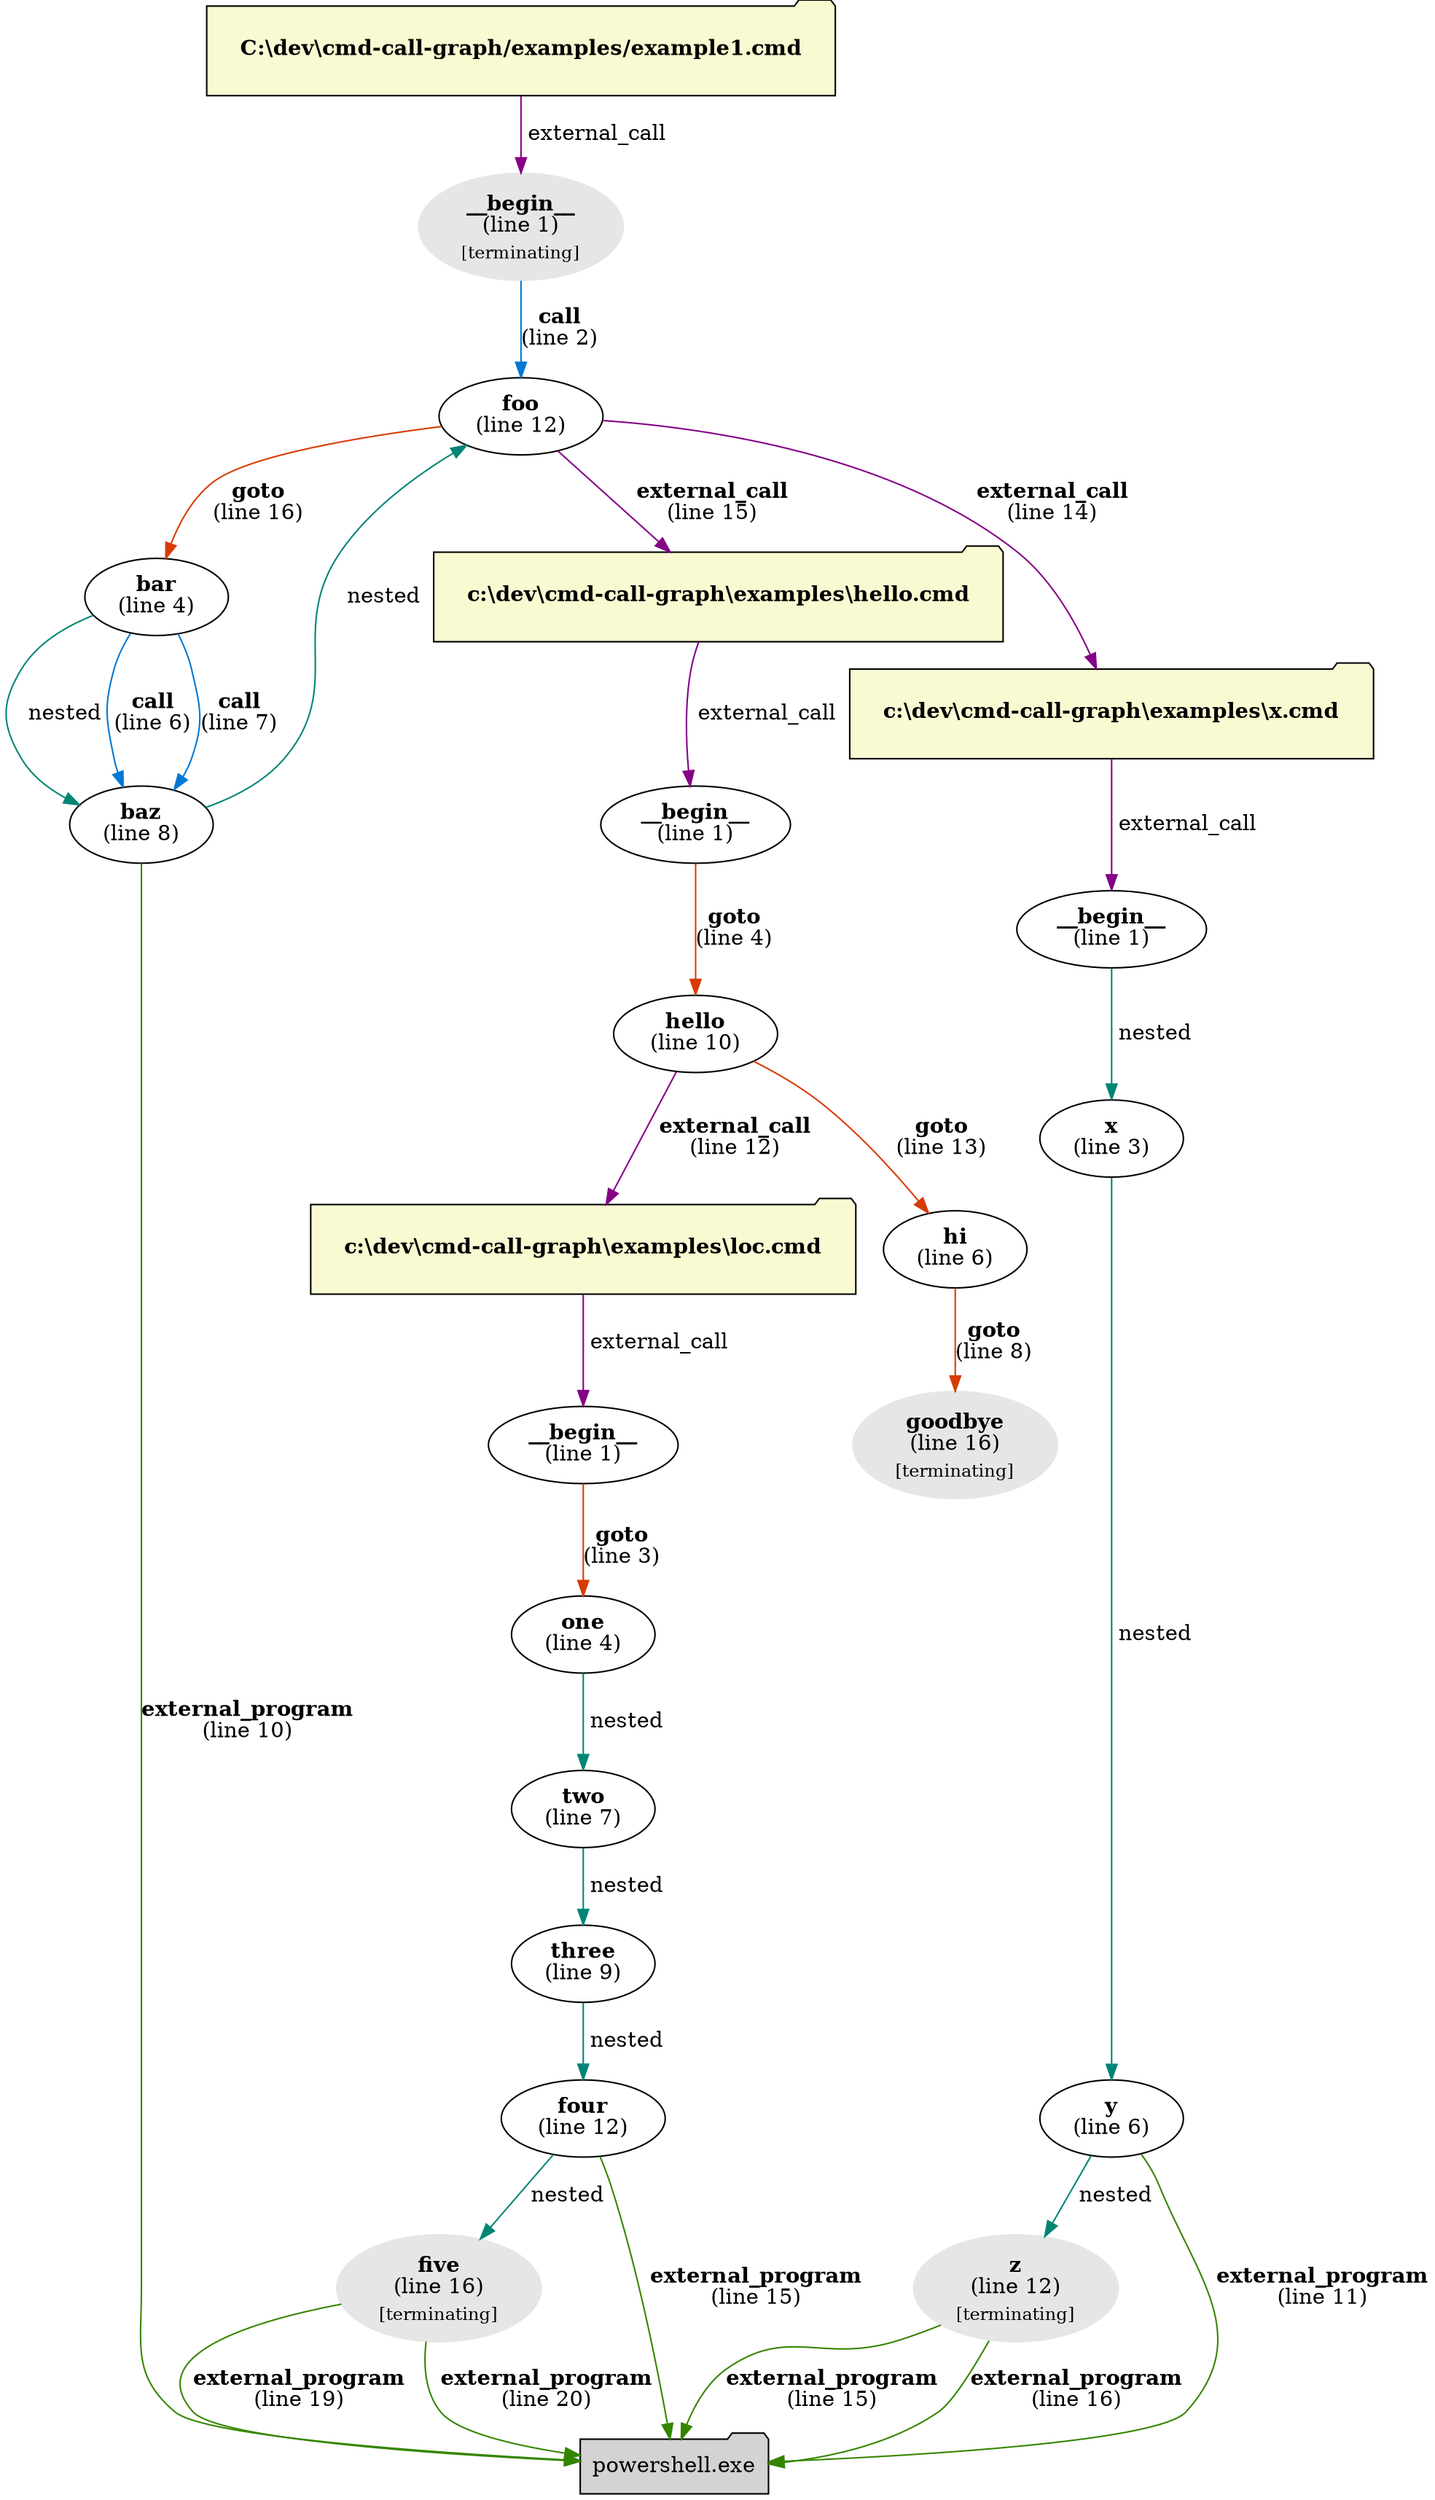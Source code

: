 digraph g {
"C:\dev\cmd-call-graph/examples/example1.cmd" [style=filled,fillcolor=lightgoldenrodyellow,shape=folder,margin=.3,label=<<b>C:\dev\cmd-call-graph/examples/example1.cmd</b>>]
"C:\dev\cmd-call-graph/examples/example1.cmd" -> "__begin__c:\dev\cmd-call-graph/examples/example1.cmd" [label=" external_call",color="#850085"]
"__begin__c:\dev\cmd-call-graph/examples/example1.cmd" [color="#e6e6e6",style=filled,label=<<b>__begin__</b><br/>(line 1)<br/><sub>[terminating]</sub>>]
"__begin__c:\dev\cmd-call-graph/examples/example1.cmd" -> "foo" [label=<<b>call</b><br />(line 2)>,color="#0078d4"]
"bar" [label=<<b>bar</b><br/>(line 4)>]
"bar" -> "baz" [label=<<b>call</b><br />(line 6)>,color="#0078d4"]
"bar" -> "baz" [label=<<b>call</b><br />(line 7)>,color="#0078d4"]
"bar" -> "baz" [label=" nested",color="#008575"]
"baz" [label=<<b>baz</b><br/>(line 8)>]
"baz" -> "foo" [label=" nested",color="#008575"]
"powershell.exe" [style=filled,shape=folder]
"baz" -> "powershell.exe" [label=<<b>external_program</b><br />(line 10)>,color="#358500"]
"foo" [label=<<b>foo</b><br/>(line 12)>]
"foo" -> "bar" [label=<<b>goto</b><br />(line 16)>,color="#d83b01"]
"foo" -> "c:\dev\cmd-call-graph\examples\hello.cmd" [label=<<b>external_call</b><br />(line 15)>,color="#850085"]
"foo" -> "c:\dev\cmd-call-graph\examples\x.cmd" [label=<<b>external_call</b><br />(line 14)>,color="#850085"]
"__begin__c:\dev\cmd-call-graph\examples\x.cmd" [label=<<b>__begin__</b><br/>(line 1)>]
"__begin__c:\dev\cmd-call-graph\examples\x.cmd" -> "x" [label=" nested",color="#008575"]
"c:\dev\cmd-call-graph\examples\x.cmd" [style=filled,fillcolor=lightgoldenrodyellow,shape=folder,margin=.3,label=<<b>c:\dev\cmd-call-graph\examples\x.cmd</b>>]
"c:\dev\cmd-call-graph\examples\x.cmd" -> "__begin__c:\dev\cmd-call-graph\examples\x.cmd" [label=" external_call",color="#850085"]
"x" [label=<<b>x</b><br/>(line 3)>]
"x" -> "y" [label=" nested",color="#008575"]
"y" [label=<<b>y</b><br/>(line 6)>]
"powershell.exe" [style=filled,shape=folder]
"y" -> "powershell.exe" [label=<<b>external_program</b><br />(line 11)>,color="#358500"]
"y" -> "z" [label=" nested",color="#008575"]
"z" [color="#e6e6e6",style=filled,label=<<b>z</b><br/>(line 12)<br/><sub>[terminating]</sub>>]
"powershell.exe" [style=filled,shape=folder]
"z" -> "powershell.exe" [label=<<b>external_program</b><br />(line 15)>,color="#358500"]
"powershell.exe" [style=filled,shape=folder]
"z" -> "powershell.exe" [label=<<b>external_program</b><br />(line 16)>,color="#358500"]
"__begin__c:\dev\cmd-call-graph\examples\hello.cmd" [label=<<b>__begin__</b><br/>(line 1)>]
"__begin__c:\dev\cmd-call-graph\examples\hello.cmd" -> "hello" [label=<<b>goto</b><br />(line 4)>,color="#d83b01"]
"c:\dev\cmd-call-graph\examples\hello.cmd" [style=filled,fillcolor=lightgoldenrodyellow,shape=folder,margin=.3,label=<<b>c:\dev\cmd-call-graph\examples\hello.cmd</b>>]
"c:\dev\cmd-call-graph\examples\hello.cmd" -> "__begin__c:\dev\cmd-call-graph\examples\hello.cmd" [label=" external_call",color="#850085"]
"goodbye" [color="#e6e6e6",style=filled,label=<<b>goodbye</b><br/>(line 16)<br/><sub>[terminating]</sub>>]
"hello" [label=<<b>hello</b><br/>(line 10)>]
"hello" -> "c:\dev\cmd-call-graph\examples\loc.cmd" [label=<<b>external_call</b><br />(line 12)>,color="#850085"]
"hello" -> "hi" [label=<<b>goto</b><br />(line 13)>,color="#d83b01"]
"hi" [label=<<b>hi</b><br/>(line 6)>]
"hi" -> "goodbye" [label=<<b>goto</b><br />(line 8)>,color="#d83b01"]
"__begin__c:\dev\cmd-call-graph\examples\loc.cmd" [label=<<b>__begin__</b><br/>(line 1)>]
"__begin__c:\dev\cmd-call-graph\examples\loc.cmd" -> "one" [label=<<b>goto</b><br />(line 3)>,color="#d83b01"]
"c:\dev\cmd-call-graph\examples\loc.cmd" [style=filled,fillcolor=lightgoldenrodyellow,shape=folder,margin=.3,label=<<b>c:\dev\cmd-call-graph\examples\loc.cmd</b>>]
"c:\dev\cmd-call-graph\examples\loc.cmd" -> "__begin__c:\dev\cmd-call-graph\examples\loc.cmd" [label=" external_call",color="#850085"]
"five" [color="#e6e6e6",style=filled,label=<<b>five</b><br/>(line 16)<br/><sub>[terminating]</sub>>]
"powershell.exe" [style=filled,shape=folder]
"five" -> "powershell.exe" [label=<<b>external_program</b><br />(line 19)>,color="#358500"]
"powershell.exe" [style=filled,shape=folder]
"five" -> "powershell.exe" [label=<<b>external_program</b><br />(line 20)>,color="#358500"]
"four" [label=<<b>four</b><br/>(line 12)>]
"four" -> "five" [label=" nested",color="#008575"]
"powershell.exe" [style=filled,shape=folder]
"four" -> "powershell.exe" [label=<<b>external_program</b><br />(line 15)>,color="#358500"]
"one" [label=<<b>one</b><br/>(line 4)>]
"one" -> "two" [label=" nested",color="#008575"]
"three" [label=<<b>three</b><br/>(line 9)>]
"three" -> "four" [label=" nested",color="#008575"]
"two" [label=<<b>two</b><br/>(line 7)>]
"two" -> "three" [label=" nested",color="#008575"]
}
